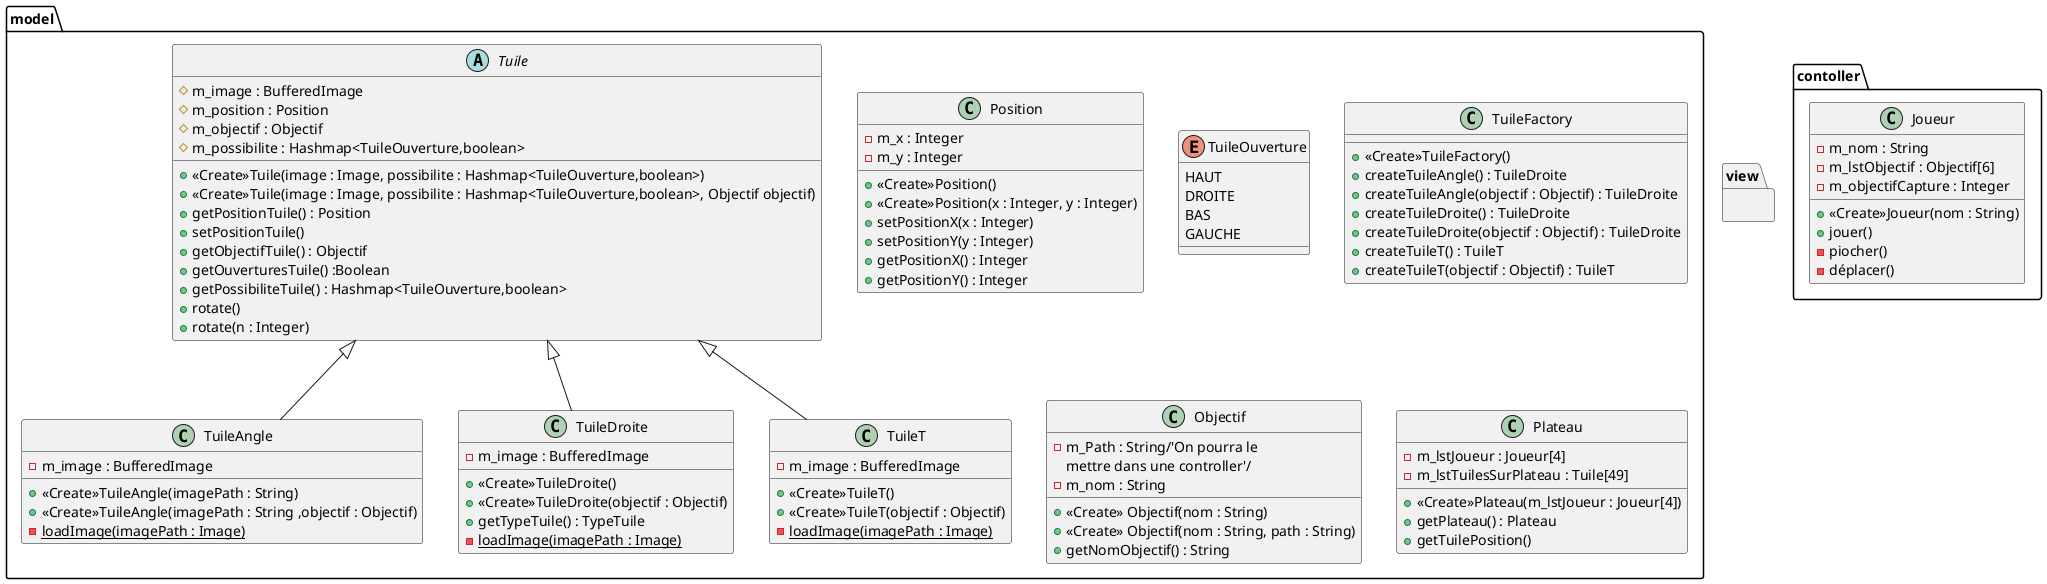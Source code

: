 @startuml
package view{

}


package model{

    class Position{
        -m_x : Integer
        -m_y : Integer
        +<<Create>>Position()
        +<<Create>>Position(x : Integer, y : Integer)
        +setPositionX(x : Integer)
        +setPositionY(y : Integer)
        +getPositionX() : Integer
        +getPositionY() : Integer
    }

    enum TuileOuverture{
        HAUT
        DROITE
        BAS
        GAUCHE
    }

    abstract Tuile{
        #m_image : BufferedImage
        #m_position : Position
        #m_objectif : Objectif
        #m_possibilite : Hashmap<TuileOuverture,boolean>
        /'#m_haut : Boolean
        #m_droite : Boolean
        #m_bas : Boolean
        #m_gauche : Boolean'/
        +<<Create>>Tuile(image : Image, possibilite : Hashmap<TuileOuverture,boolean>)
        +<<Create>>Tuile(image : Image, possibilite : Hashmap<TuileOuverture,boolean>, Objectif objectif)
        +getPositionTuile() : Position
        +setPositionTuile()
        +getObjectifTuile() : Objectif
        +getOuverturesTuile() :Boolean
        +getPossibiliteTuile() : Hashmap<TuileOuverture,boolean>
        +rotate()
        +rotate(n : Integer)
    }

    class TuileAngle extends Tuile{
        -m_image : BufferedImage
        +<<Create>>TuileAngle(imagePath : String)
        +<<Create>>TuileAngle(imagePath : String ,objectif : Objectif)
        -{static}loadImage(imagePath : Image)
        /'+toString() : String'/
    }
    class TuileDroite extends Tuile{
        -m_image : BufferedImage
        +<<Create>>TuileDroite()
        +<<Create>>TuileDroite(objectif : Objectif)
        +getTypeTuile() : TypeTuile
        -{static}loadImage(imagePath : Image)
        /'+toString() : String'/
    }
    class TuileT extends Tuile{
        -m_image : BufferedImage
        +<<Create>>TuileT()
        +<<Create>>TuileT(objectif : Objectif)
        -{static}loadImage(imagePath : Image)
        /'+toString() : String'/
    }
    class TuileFactory{
        +<<Create>>TuileFactory()
        +createTuileAngle() : TuileDroite
        +createTuileAngle(objectif : Objectif) : TuileDroite
        +createTuileDroite() : TuileDroite
        +createTuileDroite(objectif : Objectif) : TuileDroite
        +createTuileT() : TuileT
        +createTuileT(objectif : Objectif) : TuileT
    }


    class Objectif
    {
        -m_Path : String/'On pourra le
        mettre dans une controller'/
        -m_nom : String
        +<<Create>> Objectif(nom : String)
        +<<Create>> Objectif(nom : String, path : String)
        +getNomObjectif() : String

    }

    class Plateau{
        -m_lstJoueur : Joueur[4]
        -m_lstTuilesSurPlateau : Tuile[49]
        +<<Create>>Plateau(m_lstJoueur : Joueur[4])
        /'Prends 4 joueurs pour les placer etc...'/
        +getPlateau() : Plateau
        +getTuilePosition()
    }



}

package contoller{

    class Joueur{
        -m_nom : String
        -m_lstObjectif : Objectif[6]
        -m_objectifCapture : Integer
        +<<Create>>Joueur(nom : String)
        +jouer()
        -piocher()
        /'sera appelé dans la fonction jouer'/
        -déplacer()
        /'sera appelé dans la fonction jouer'/
    }

}
@enduml